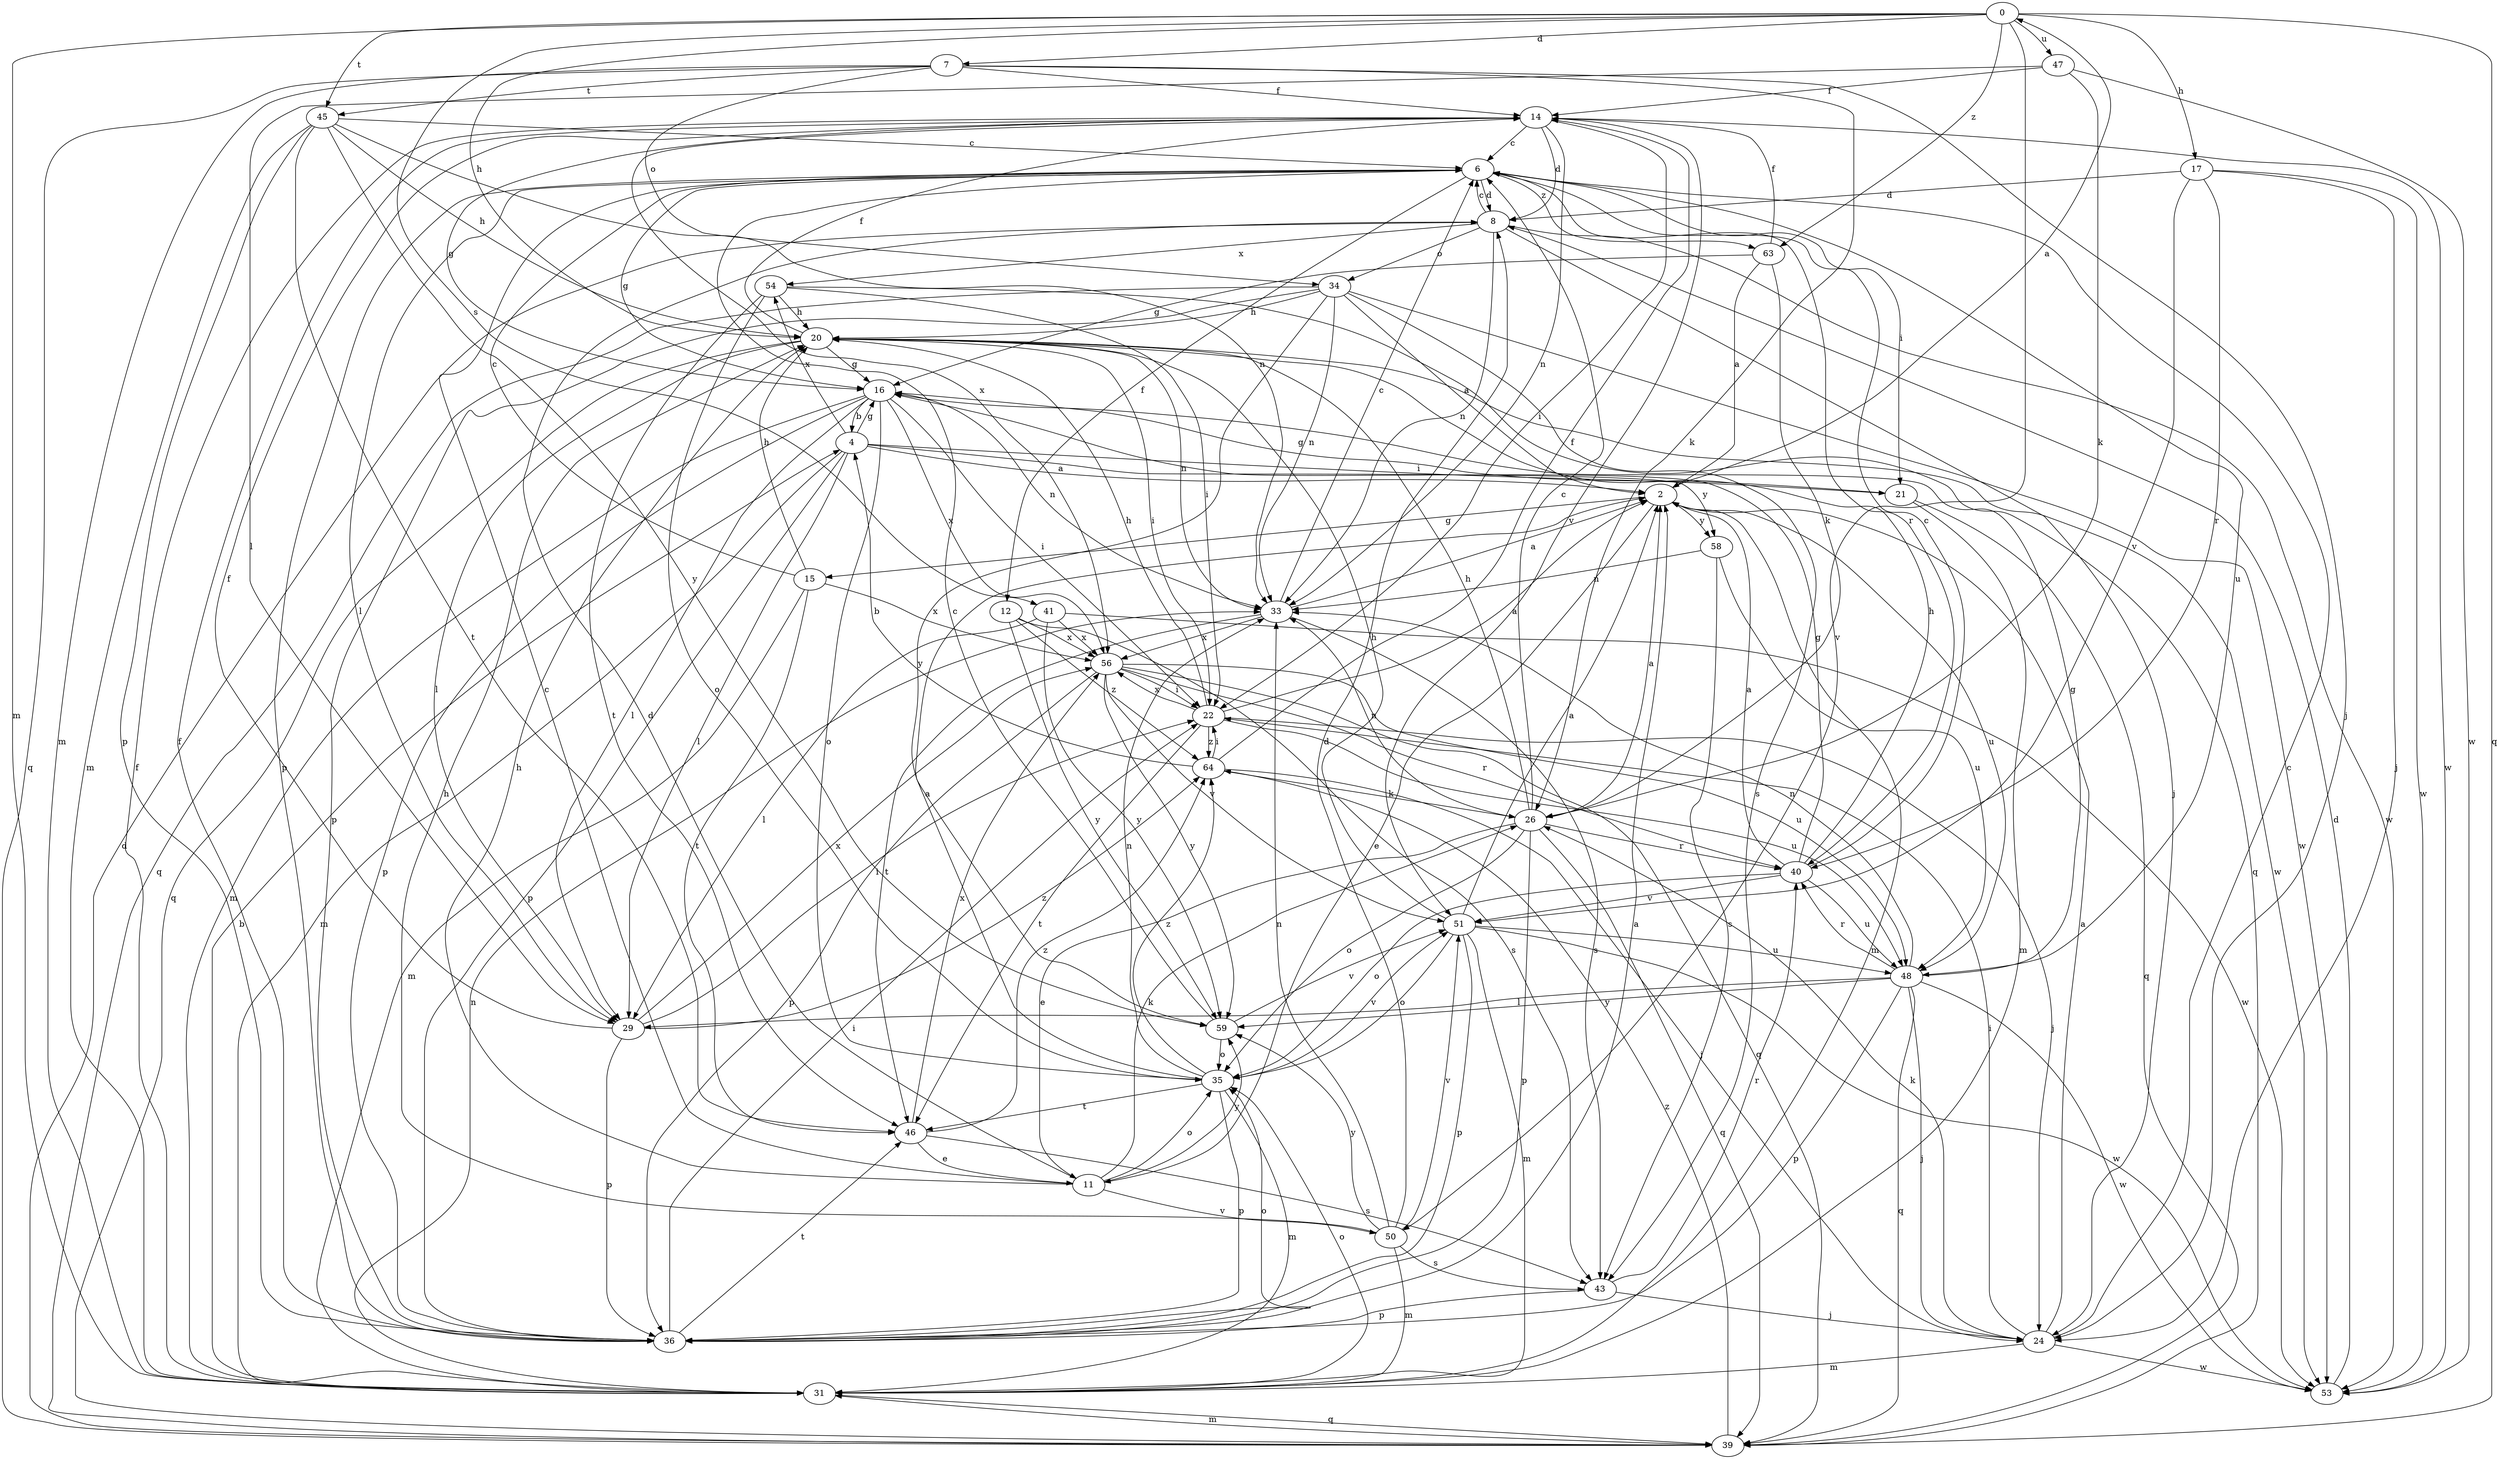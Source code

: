 strict digraph  {
0;
2;
4;
6;
7;
8;
11;
12;
14;
15;
16;
17;
20;
21;
22;
24;
26;
29;
31;
33;
34;
35;
36;
39;
40;
41;
43;
45;
46;
47;
48;
50;
51;
53;
54;
56;
58;
59;
63;
64;
0 -> 7  [label=d];
0 -> 17  [label=h];
0 -> 20  [label=h];
0 -> 31  [label=m];
0 -> 39  [label=q];
0 -> 41  [label=s];
0 -> 45  [label=t];
0 -> 47  [label=u];
0 -> 50  [label=v];
0 -> 63  [label=z];
2 -> 0  [label=a];
2 -> 11  [label=e];
2 -> 15  [label=g];
2 -> 31  [label=m];
2 -> 48  [label=u];
2 -> 58  [label=y];
4 -> 2  [label=a];
4 -> 16  [label=g];
4 -> 21  [label=i];
4 -> 29  [label=l];
4 -> 31  [label=m];
4 -> 36  [label=p];
4 -> 54  [label=x];
4 -> 58  [label=y];
6 -> 8  [label=d];
6 -> 12  [label=f];
6 -> 16  [label=g];
6 -> 21  [label=i];
6 -> 29  [label=l];
6 -> 36  [label=p];
6 -> 40  [label=r];
6 -> 48  [label=u];
6 -> 63  [label=z];
7 -> 14  [label=f];
7 -> 24  [label=j];
7 -> 26  [label=k];
7 -> 31  [label=m];
7 -> 34  [label=o];
7 -> 39  [label=q];
7 -> 45  [label=t];
8 -> 6  [label=c];
8 -> 24  [label=j];
8 -> 33  [label=n];
8 -> 34  [label=o];
8 -> 53  [label=w];
8 -> 54  [label=x];
11 -> 6  [label=c];
11 -> 8  [label=d];
11 -> 20  [label=h];
11 -> 26  [label=k];
11 -> 35  [label=o];
11 -> 50  [label=v];
11 -> 59  [label=y];
12 -> 43  [label=s];
12 -> 56  [label=x];
12 -> 59  [label=y];
12 -> 64  [label=z];
14 -> 6  [label=c];
14 -> 8  [label=d];
14 -> 16  [label=g];
14 -> 22  [label=i];
14 -> 33  [label=n];
14 -> 51  [label=v];
14 -> 53  [label=w];
14 -> 56  [label=x];
15 -> 6  [label=c];
15 -> 20  [label=h];
15 -> 31  [label=m];
15 -> 46  [label=t];
15 -> 56  [label=x];
16 -> 4  [label=b];
16 -> 22  [label=i];
16 -> 29  [label=l];
16 -> 31  [label=m];
16 -> 33  [label=n];
16 -> 35  [label=o];
16 -> 36  [label=p];
16 -> 56  [label=x];
17 -> 8  [label=d];
17 -> 24  [label=j];
17 -> 40  [label=r];
17 -> 51  [label=v];
17 -> 53  [label=w];
20 -> 14  [label=f];
20 -> 16  [label=g];
20 -> 22  [label=i];
20 -> 29  [label=l];
20 -> 33  [label=n];
20 -> 39  [label=q];
20 -> 53  [label=w];
21 -> 16  [label=g];
21 -> 31  [label=m];
21 -> 39  [label=q];
22 -> 2  [label=a];
22 -> 20  [label=h];
22 -> 24  [label=j];
22 -> 46  [label=t];
22 -> 48  [label=u];
22 -> 56  [label=x];
22 -> 64  [label=z];
24 -> 2  [label=a];
24 -> 6  [label=c];
24 -> 22  [label=i];
24 -> 26  [label=k];
24 -> 31  [label=m];
24 -> 53  [label=w];
26 -> 2  [label=a];
26 -> 6  [label=c];
26 -> 11  [label=e];
26 -> 20  [label=h];
26 -> 33  [label=n];
26 -> 35  [label=o];
26 -> 36  [label=p];
26 -> 39  [label=q];
26 -> 40  [label=r];
29 -> 14  [label=f];
29 -> 22  [label=i];
29 -> 36  [label=p];
29 -> 56  [label=x];
29 -> 64  [label=z];
31 -> 4  [label=b];
31 -> 14  [label=f];
31 -> 33  [label=n];
31 -> 35  [label=o];
31 -> 39  [label=q];
33 -> 2  [label=a];
33 -> 6  [label=c];
33 -> 43  [label=s];
33 -> 46  [label=t];
33 -> 56  [label=x];
34 -> 2  [label=a];
34 -> 20  [label=h];
34 -> 33  [label=n];
34 -> 36  [label=p];
34 -> 39  [label=q];
34 -> 43  [label=s];
34 -> 53  [label=w];
34 -> 59  [label=y];
35 -> 2  [label=a];
35 -> 31  [label=m];
35 -> 33  [label=n];
35 -> 36  [label=p];
35 -> 46  [label=t];
35 -> 51  [label=v];
35 -> 64  [label=z];
36 -> 2  [label=a];
36 -> 14  [label=f];
36 -> 22  [label=i];
36 -> 35  [label=o];
36 -> 46  [label=t];
39 -> 8  [label=d];
39 -> 31  [label=m];
39 -> 64  [label=z];
40 -> 2  [label=a];
40 -> 6  [label=c];
40 -> 16  [label=g];
40 -> 20  [label=h];
40 -> 35  [label=o];
40 -> 48  [label=u];
40 -> 51  [label=v];
41 -> 29  [label=l];
41 -> 53  [label=w];
41 -> 56  [label=x];
41 -> 59  [label=y];
43 -> 24  [label=j];
43 -> 36  [label=p];
43 -> 40  [label=r];
45 -> 6  [label=c];
45 -> 20  [label=h];
45 -> 31  [label=m];
45 -> 33  [label=n];
45 -> 36  [label=p];
45 -> 46  [label=t];
45 -> 59  [label=y];
46 -> 11  [label=e];
46 -> 43  [label=s];
46 -> 56  [label=x];
46 -> 64  [label=z];
47 -> 14  [label=f];
47 -> 26  [label=k];
47 -> 29  [label=l];
47 -> 53  [label=w];
48 -> 16  [label=g];
48 -> 24  [label=j];
48 -> 29  [label=l];
48 -> 33  [label=n];
48 -> 36  [label=p];
48 -> 39  [label=q];
48 -> 40  [label=r];
48 -> 53  [label=w];
48 -> 59  [label=y];
50 -> 8  [label=d];
50 -> 20  [label=h];
50 -> 31  [label=m];
50 -> 33  [label=n];
50 -> 43  [label=s];
50 -> 51  [label=v];
50 -> 59  [label=y];
51 -> 2  [label=a];
51 -> 20  [label=h];
51 -> 31  [label=m];
51 -> 35  [label=o];
51 -> 36  [label=p];
51 -> 48  [label=u];
51 -> 53  [label=w];
53 -> 8  [label=d];
54 -> 20  [label=h];
54 -> 22  [label=i];
54 -> 35  [label=o];
54 -> 39  [label=q];
54 -> 46  [label=t];
56 -> 22  [label=i];
56 -> 36  [label=p];
56 -> 39  [label=q];
56 -> 40  [label=r];
56 -> 48  [label=u];
56 -> 51  [label=v];
56 -> 59  [label=y];
58 -> 33  [label=n];
58 -> 43  [label=s];
58 -> 48  [label=u];
59 -> 6  [label=c];
59 -> 35  [label=o];
59 -> 51  [label=v];
63 -> 2  [label=a];
63 -> 14  [label=f];
63 -> 16  [label=g];
63 -> 26  [label=k];
64 -> 4  [label=b];
64 -> 14  [label=f];
64 -> 22  [label=i];
64 -> 24  [label=j];
64 -> 26  [label=k];
}
